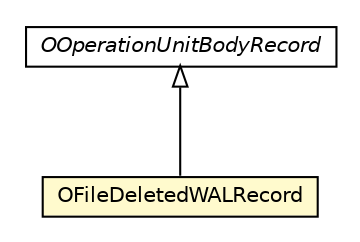 #!/usr/local/bin/dot
#
# Class diagram 
# Generated by UMLGraph version R5_6-24-gf6e263 (http://www.umlgraph.org/)
#

digraph G {
	edge [fontname="Helvetica",fontsize=10,labelfontname="Helvetica",labelfontsize=10];
	node [fontname="Helvetica",fontsize=10,shape=plaintext];
	nodesep=0.25;
	ranksep=0.5;
	// com.orientechnologies.orient.core.storage.impl.local.paginated.wal.OFileDeletedWALRecord
	c1754849 [label=<<table title="com.orientechnologies.orient.core.storage.impl.local.paginated.wal.OFileDeletedWALRecord" border="0" cellborder="1" cellspacing="0" cellpadding="2" port="p" bgcolor="lemonChiffon" href="./OFileDeletedWALRecord.html">
		<tr><td><table border="0" cellspacing="0" cellpadding="1">
<tr><td align="center" balign="center"> OFileDeletedWALRecord </td></tr>
		</table></td></tr>
		</table>>, URL="./OFileDeletedWALRecord.html", fontname="Helvetica", fontcolor="black", fontsize=10.0];
	// com.orientechnologies.orient.core.storage.impl.local.paginated.wal.OOperationUnitBodyRecord
	c1754853 [label=<<table title="com.orientechnologies.orient.core.storage.impl.local.paginated.wal.OOperationUnitBodyRecord" border="0" cellborder="1" cellspacing="0" cellpadding="2" port="p" href="./OOperationUnitBodyRecord.html">
		<tr><td><table border="0" cellspacing="0" cellpadding="1">
<tr><td align="center" balign="center"><font face="Helvetica-Oblique"> OOperationUnitBodyRecord </font></td></tr>
		</table></td></tr>
		</table>>, URL="./OOperationUnitBodyRecord.html", fontname="Helvetica", fontcolor="black", fontsize=10.0];
	//com.orientechnologies.orient.core.storage.impl.local.paginated.wal.OFileDeletedWALRecord extends com.orientechnologies.orient.core.storage.impl.local.paginated.wal.OOperationUnitBodyRecord
	c1754853:p -> c1754849:p [dir=back,arrowtail=empty];
}

